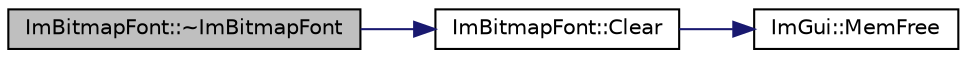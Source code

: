 digraph "ImBitmapFont::~ImBitmapFont"
{
 // INTERACTIVE_SVG=YES
  edge [fontname="Helvetica",fontsize="10",labelfontname="Helvetica",labelfontsize="10"];
  node [fontname="Helvetica",fontsize="10",shape=record];
  rankdir="LR";
  Node1 [label="ImBitmapFont::~ImBitmapFont",height=0.2,width=0.4,color="black", fillcolor="grey75", style="filled" fontcolor="black"];
  Node1 -> Node2 [color="midnightblue",fontsize="10",style="solid",fontname="Helvetica"];
  Node2 [label="ImBitmapFont::Clear",height=0.2,width=0.4,color="black", fillcolor="white", style="filled",URL="$struct_im_bitmap_font.html#a0aa8c5c0b72da106ce46a21b9dc0dac9"];
  Node2 -> Node3 [color="midnightblue",fontsize="10",style="solid",fontname="Helvetica"];
  Node3 [label="ImGui::MemFree",height=0.2,width=0.4,color="black", fillcolor="white", style="filled",URL="$namespace_im_gui.html#a269ec695c6e722ec3da85dae37f0675d"];
}
